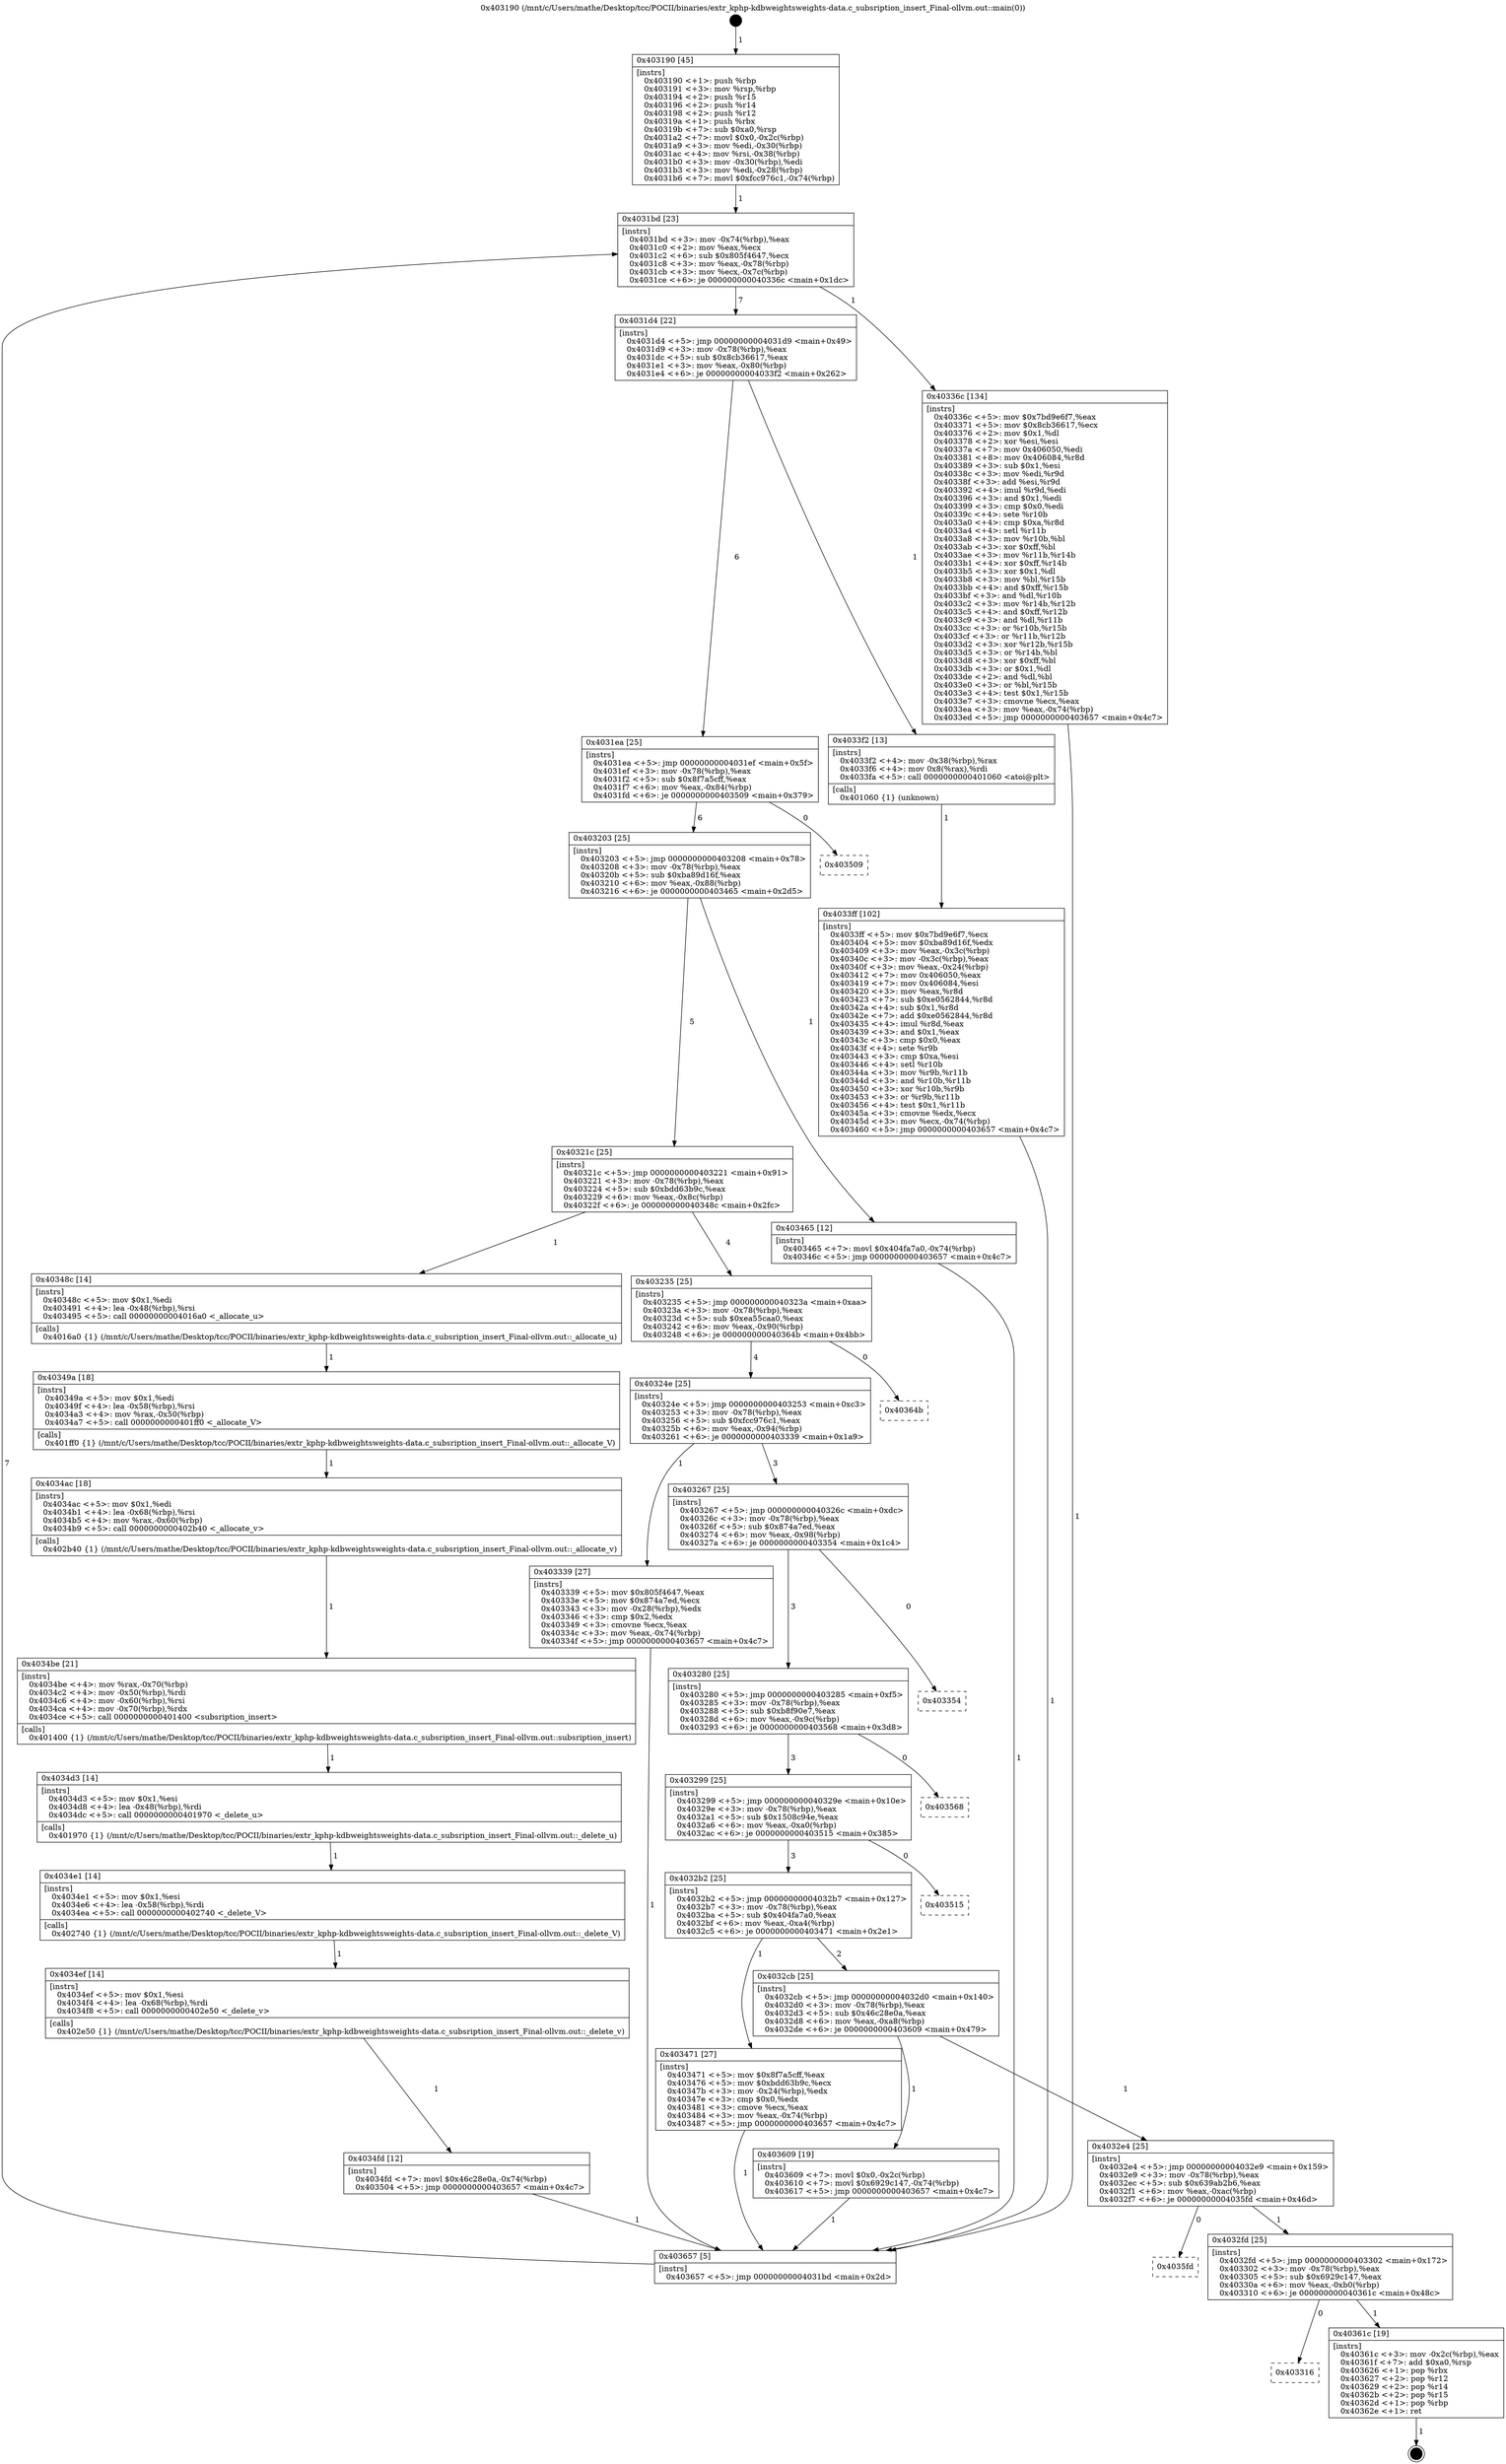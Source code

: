 digraph "0x403190" {
  label = "0x403190 (/mnt/c/Users/mathe/Desktop/tcc/POCII/binaries/extr_kphp-kdbweightsweights-data.c_subsription_insert_Final-ollvm.out::main(0))"
  labelloc = "t"
  node[shape=record]

  Entry [label="",width=0.3,height=0.3,shape=circle,fillcolor=black,style=filled]
  "0x4031bd" [label="{
     0x4031bd [23]\l
     | [instrs]\l
     &nbsp;&nbsp;0x4031bd \<+3\>: mov -0x74(%rbp),%eax\l
     &nbsp;&nbsp;0x4031c0 \<+2\>: mov %eax,%ecx\l
     &nbsp;&nbsp;0x4031c2 \<+6\>: sub $0x805f4647,%ecx\l
     &nbsp;&nbsp;0x4031c8 \<+3\>: mov %eax,-0x78(%rbp)\l
     &nbsp;&nbsp;0x4031cb \<+3\>: mov %ecx,-0x7c(%rbp)\l
     &nbsp;&nbsp;0x4031ce \<+6\>: je 000000000040336c \<main+0x1dc\>\l
  }"]
  "0x40336c" [label="{
     0x40336c [134]\l
     | [instrs]\l
     &nbsp;&nbsp;0x40336c \<+5\>: mov $0x7bd9e6f7,%eax\l
     &nbsp;&nbsp;0x403371 \<+5\>: mov $0x8cb36617,%ecx\l
     &nbsp;&nbsp;0x403376 \<+2\>: mov $0x1,%dl\l
     &nbsp;&nbsp;0x403378 \<+2\>: xor %esi,%esi\l
     &nbsp;&nbsp;0x40337a \<+7\>: mov 0x406050,%edi\l
     &nbsp;&nbsp;0x403381 \<+8\>: mov 0x406084,%r8d\l
     &nbsp;&nbsp;0x403389 \<+3\>: sub $0x1,%esi\l
     &nbsp;&nbsp;0x40338c \<+3\>: mov %edi,%r9d\l
     &nbsp;&nbsp;0x40338f \<+3\>: add %esi,%r9d\l
     &nbsp;&nbsp;0x403392 \<+4\>: imul %r9d,%edi\l
     &nbsp;&nbsp;0x403396 \<+3\>: and $0x1,%edi\l
     &nbsp;&nbsp;0x403399 \<+3\>: cmp $0x0,%edi\l
     &nbsp;&nbsp;0x40339c \<+4\>: sete %r10b\l
     &nbsp;&nbsp;0x4033a0 \<+4\>: cmp $0xa,%r8d\l
     &nbsp;&nbsp;0x4033a4 \<+4\>: setl %r11b\l
     &nbsp;&nbsp;0x4033a8 \<+3\>: mov %r10b,%bl\l
     &nbsp;&nbsp;0x4033ab \<+3\>: xor $0xff,%bl\l
     &nbsp;&nbsp;0x4033ae \<+3\>: mov %r11b,%r14b\l
     &nbsp;&nbsp;0x4033b1 \<+4\>: xor $0xff,%r14b\l
     &nbsp;&nbsp;0x4033b5 \<+3\>: xor $0x1,%dl\l
     &nbsp;&nbsp;0x4033b8 \<+3\>: mov %bl,%r15b\l
     &nbsp;&nbsp;0x4033bb \<+4\>: and $0xff,%r15b\l
     &nbsp;&nbsp;0x4033bf \<+3\>: and %dl,%r10b\l
     &nbsp;&nbsp;0x4033c2 \<+3\>: mov %r14b,%r12b\l
     &nbsp;&nbsp;0x4033c5 \<+4\>: and $0xff,%r12b\l
     &nbsp;&nbsp;0x4033c9 \<+3\>: and %dl,%r11b\l
     &nbsp;&nbsp;0x4033cc \<+3\>: or %r10b,%r15b\l
     &nbsp;&nbsp;0x4033cf \<+3\>: or %r11b,%r12b\l
     &nbsp;&nbsp;0x4033d2 \<+3\>: xor %r12b,%r15b\l
     &nbsp;&nbsp;0x4033d5 \<+3\>: or %r14b,%bl\l
     &nbsp;&nbsp;0x4033d8 \<+3\>: xor $0xff,%bl\l
     &nbsp;&nbsp;0x4033db \<+3\>: or $0x1,%dl\l
     &nbsp;&nbsp;0x4033de \<+2\>: and %dl,%bl\l
     &nbsp;&nbsp;0x4033e0 \<+3\>: or %bl,%r15b\l
     &nbsp;&nbsp;0x4033e3 \<+4\>: test $0x1,%r15b\l
     &nbsp;&nbsp;0x4033e7 \<+3\>: cmovne %ecx,%eax\l
     &nbsp;&nbsp;0x4033ea \<+3\>: mov %eax,-0x74(%rbp)\l
     &nbsp;&nbsp;0x4033ed \<+5\>: jmp 0000000000403657 \<main+0x4c7\>\l
  }"]
  "0x4031d4" [label="{
     0x4031d4 [22]\l
     | [instrs]\l
     &nbsp;&nbsp;0x4031d4 \<+5\>: jmp 00000000004031d9 \<main+0x49\>\l
     &nbsp;&nbsp;0x4031d9 \<+3\>: mov -0x78(%rbp),%eax\l
     &nbsp;&nbsp;0x4031dc \<+5\>: sub $0x8cb36617,%eax\l
     &nbsp;&nbsp;0x4031e1 \<+3\>: mov %eax,-0x80(%rbp)\l
     &nbsp;&nbsp;0x4031e4 \<+6\>: je 00000000004033f2 \<main+0x262\>\l
  }"]
  Exit [label="",width=0.3,height=0.3,shape=circle,fillcolor=black,style=filled,peripheries=2]
  "0x4033f2" [label="{
     0x4033f2 [13]\l
     | [instrs]\l
     &nbsp;&nbsp;0x4033f2 \<+4\>: mov -0x38(%rbp),%rax\l
     &nbsp;&nbsp;0x4033f6 \<+4\>: mov 0x8(%rax),%rdi\l
     &nbsp;&nbsp;0x4033fa \<+5\>: call 0000000000401060 \<atoi@plt\>\l
     | [calls]\l
     &nbsp;&nbsp;0x401060 \{1\} (unknown)\l
  }"]
  "0x4031ea" [label="{
     0x4031ea [25]\l
     | [instrs]\l
     &nbsp;&nbsp;0x4031ea \<+5\>: jmp 00000000004031ef \<main+0x5f\>\l
     &nbsp;&nbsp;0x4031ef \<+3\>: mov -0x78(%rbp),%eax\l
     &nbsp;&nbsp;0x4031f2 \<+5\>: sub $0x8f7a5cff,%eax\l
     &nbsp;&nbsp;0x4031f7 \<+6\>: mov %eax,-0x84(%rbp)\l
     &nbsp;&nbsp;0x4031fd \<+6\>: je 0000000000403509 \<main+0x379\>\l
  }"]
  "0x403316" [label="{
     0x403316\l
  }", style=dashed]
  "0x403509" [label="{
     0x403509\l
  }", style=dashed]
  "0x403203" [label="{
     0x403203 [25]\l
     | [instrs]\l
     &nbsp;&nbsp;0x403203 \<+5\>: jmp 0000000000403208 \<main+0x78\>\l
     &nbsp;&nbsp;0x403208 \<+3\>: mov -0x78(%rbp),%eax\l
     &nbsp;&nbsp;0x40320b \<+5\>: sub $0xba89d16f,%eax\l
     &nbsp;&nbsp;0x403210 \<+6\>: mov %eax,-0x88(%rbp)\l
     &nbsp;&nbsp;0x403216 \<+6\>: je 0000000000403465 \<main+0x2d5\>\l
  }"]
  "0x40361c" [label="{
     0x40361c [19]\l
     | [instrs]\l
     &nbsp;&nbsp;0x40361c \<+3\>: mov -0x2c(%rbp),%eax\l
     &nbsp;&nbsp;0x40361f \<+7\>: add $0xa0,%rsp\l
     &nbsp;&nbsp;0x403626 \<+1\>: pop %rbx\l
     &nbsp;&nbsp;0x403627 \<+2\>: pop %r12\l
     &nbsp;&nbsp;0x403629 \<+2\>: pop %r14\l
     &nbsp;&nbsp;0x40362b \<+2\>: pop %r15\l
     &nbsp;&nbsp;0x40362d \<+1\>: pop %rbp\l
     &nbsp;&nbsp;0x40362e \<+1\>: ret\l
  }"]
  "0x403465" [label="{
     0x403465 [12]\l
     | [instrs]\l
     &nbsp;&nbsp;0x403465 \<+7\>: movl $0x404fa7a0,-0x74(%rbp)\l
     &nbsp;&nbsp;0x40346c \<+5\>: jmp 0000000000403657 \<main+0x4c7\>\l
  }"]
  "0x40321c" [label="{
     0x40321c [25]\l
     | [instrs]\l
     &nbsp;&nbsp;0x40321c \<+5\>: jmp 0000000000403221 \<main+0x91\>\l
     &nbsp;&nbsp;0x403221 \<+3\>: mov -0x78(%rbp),%eax\l
     &nbsp;&nbsp;0x403224 \<+5\>: sub $0xbdd63b9c,%eax\l
     &nbsp;&nbsp;0x403229 \<+6\>: mov %eax,-0x8c(%rbp)\l
     &nbsp;&nbsp;0x40322f \<+6\>: je 000000000040348c \<main+0x2fc\>\l
  }"]
  "0x4032fd" [label="{
     0x4032fd [25]\l
     | [instrs]\l
     &nbsp;&nbsp;0x4032fd \<+5\>: jmp 0000000000403302 \<main+0x172\>\l
     &nbsp;&nbsp;0x403302 \<+3\>: mov -0x78(%rbp),%eax\l
     &nbsp;&nbsp;0x403305 \<+5\>: sub $0x6929c147,%eax\l
     &nbsp;&nbsp;0x40330a \<+6\>: mov %eax,-0xb0(%rbp)\l
     &nbsp;&nbsp;0x403310 \<+6\>: je 000000000040361c \<main+0x48c\>\l
  }"]
  "0x40348c" [label="{
     0x40348c [14]\l
     | [instrs]\l
     &nbsp;&nbsp;0x40348c \<+5\>: mov $0x1,%edi\l
     &nbsp;&nbsp;0x403491 \<+4\>: lea -0x48(%rbp),%rsi\l
     &nbsp;&nbsp;0x403495 \<+5\>: call 00000000004016a0 \<_allocate_u\>\l
     | [calls]\l
     &nbsp;&nbsp;0x4016a0 \{1\} (/mnt/c/Users/mathe/Desktop/tcc/POCII/binaries/extr_kphp-kdbweightsweights-data.c_subsription_insert_Final-ollvm.out::_allocate_u)\l
  }"]
  "0x403235" [label="{
     0x403235 [25]\l
     | [instrs]\l
     &nbsp;&nbsp;0x403235 \<+5\>: jmp 000000000040323a \<main+0xaa\>\l
     &nbsp;&nbsp;0x40323a \<+3\>: mov -0x78(%rbp),%eax\l
     &nbsp;&nbsp;0x40323d \<+5\>: sub $0xea55caa0,%eax\l
     &nbsp;&nbsp;0x403242 \<+6\>: mov %eax,-0x90(%rbp)\l
     &nbsp;&nbsp;0x403248 \<+6\>: je 000000000040364b \<main+0x4bb\>\l
  }"]
  "0x4035fd" [label="{
     0x4035fd\l
  }", style=dashed]
  "0x40364b" [label="{
     0x40364b\l
  }", style=dashed]
  "0x40324e" [label="{
     0x40324e [25]\l
     | [instrs]\l
     &nbsp;&nbsp;0x40324e \<+5\>: jmp 0000000000403253 \<main+0xc3\>\l
     &nbsp;&nbsp;0x403253 \<+3\>: mov -0x78(%rbp),%eax\l
     &nbsp;&nbsp;0x403256 \<+5\>: sub $0xfcc976c1,%eax\l
     &nbsp;&nbsp;0x40325b \<+6\>: mov %eax,-0x94(%rbp)\l
     &nbsp;&nbsp;0x403261 \<+6\>: je 0000000000403339 \<main+0x1a9\>\l
  }"]
  "0x4032e4" [label="{
     0x4032e4 [25]\l
     | [instrs]\l
     &nbsp;&nbsp;0x4032e4 \<+5\>: jmp 00000000004032e9 \<main+0x159\>\l
     &nbsp;&nbsp;0x4032e9 \<+3\>: mov -0x78(%rbp),%eax\l
     &nbsp;&nbsp;0x4032ec \<+5\>: sub $0x639ab2b6,%eax\l
     &nbsp;&nbsp;0x4032f1 \<+6\>: mov %eax,-0xac(%rbp)\l
     &nbsp;&nbsp;0x4032f7 \<+6\>: je 00000000004035fd \<main+0x46d\>\l
  }"]
  "0x403339" [label="{
     0x403339 [27]\l
     | [instrs]\l
     &nbsp;&nbsp;0x403339 \<+5\>: mov $0x805f4647,%eax\l
     &nbsp;&nbsp;0x40333e \<+5\>: mov $0x874a7ed,%ecx\l
     &nbsp;&nbsp;0x403343 \<+3\>: mov -0x28(%rbp),%edx\l
     &nbsp;&nbsp;0x403346 \<+3\>: cmp $0x2,%edx\l
     &nbsp;&nbsp;0x403349 \<+3\>: cmovne %ecx,%eax\l
     &nbsp;&nbsp;0x40334c \<+3\>: mov %eax,-0x74(%rbp)\l
     &nbsp;&nbsp;0x40334f \<+5\>: jmp 0000000000403657 \<main+0x4c7\>\l
  }"]
  "0x403267" [label="{
     0x403267 [25]\l
     | [instrs]\l
     &nbsp;&nbsp;0x403267 \<+5\>: jmp 000000000040326c \<main+0xdc\>\l
     &nbsp;&nbsp;0x40326c \<+3\>: mov -0x78(%rbp),%eax\l
     &nbsp;&nbsp;0x40326f \<+5\>: sub $0x874a7ed,%eax\l
     &nbsp;&nbsp;0x403274 \<+6\>: mov %eax,-0x98(%rbp)\l
     &nbsp;&nbsp;0x40327a \<+6\>: je 0000000000403354 \<main+0x1c4\>\l
  }"]
  "0x403657" [label="{
     0x403657 [5]\l
     | [instrs]\l
     &nbsp;&nbsp;0x403657 \<+5\>: jmp 00000000004031bd \<main+0x2d\>\l
  }"]
  "0x403190" [label="{
     0x403190 [45]\l
     | [instrs]\l
     &nbsp;&nbsp;0x403190 \<+1\>: push %rbp\l
     &nbsp;&nbsp;0x403191 \<+3\>: mov %rsp,%rbp\l
     &nbsp;&nbsp;0x403194 \<+2\>: push %r15\l
     &nbsp;&nbsp;0x403196 \<+2\>: push %r14\l
     &nbsp;&nbsp;0x403198 \<+2\>: push %r12\l
     &nbsp;&nbsp;0x40319a \<+1\>: push %rbx\l
     &nbsp;&nbsp;0x40319b \<+7\>: sub $0xa0,%rsp\l
     &nbsp;&nbsp;0x4031a2 \<+7\>: movl $0x0,-0x2c(%rbp)\l
     &nbsp;&nbsp;0x4031a9 \<+3\>: mov %edi,-0x30(%rbp)\l
     &nbsp;&nbsp;0x4031ac \<+4\>: mov %rsi,-0x38(%rbp)\l
     &nbsp;&nbsp;0x4031b0 \<+3\>: mov -0x30(%rbp),%edi\l
     &nbsp;&nbsp;0x4031b3 \<+3\>: mov %edi,-0x28(%rbp)\l
     &nbsp;&nbsp;0x4031b6 \<+7\>: movl $0xfcc976c1,-0x74(%rbp)\l
  }"]
  "0x4033ff" [label="{
     0x4033ff [102]\l
     | [instrs]\l
     &nbsp;&nbsp;0x4033ff \<+5\>: mov $0x7bd9e6f7,%ecx\l
     &nbsp;&nbsp;0x403404 \<+5\>: mov $0xba89d16f,%edx\l
     &nbsp;&nbsp;0x403409 \<+3\>: mov %eax,-0x3c(%rbp)\l
     &nbsp;&nbsp;0x40340c \<+3\>: mov -0x3c(%rbp),%eax\l
     &nbsp;&nbsp;0x40340f \<+3\>: mov %eax,-0x24(%rbp)\l
     &nbsp;&nbsp;0x403412 \<+7\>: mov 0x406050,%eax\l
     &nbsp;&nbsp;0x403419 \<+7\>: mov 0x406084,%esi\l
     &nbsp;&nbsp;0x403420 \<+3\>: mov %eax,%r8d\l
     &nbsp;&nbsp;0x403423 \<+7\>: sub $0xe0562844,%r8d\l
     &nbsp;&nbsp;0x40342a \<+4\>: sub $0x1,%r8d\l
     &nbsp;&nbsp;0x40342e \<+7\>: add $0xe0562844,%r8d\l
     &nbsp;&nbsp;0x403435 \<+4\>: imul %r8d,%eax\l
     &nbsp;&nbsp;0x403439 \<+3\>: and $0x1,%eax\l
     &nbsp;&nbsp;0x40343c \<+3\>: cmp $0x0,%eax\l
     &nbsp;&nbsp;0x40343f \<+4\>: sete %r9b\l
     &nbsp;&nbsp;0x403443 \<+3\>: cmp $0xa,%esi\l
     &nbsp;&nbsp;0x403446 \<+4\>: setl %r10b\l
     &nbsp;&nbsp;0x40344a \<+3\>: mov %r9b,%r11b\l
     &nbsp;&nbsp;0x40344d \<+3\>: and %r10b,%r11b\l
     &nbsp;&nbsp;0x403450 \<+3\>: xor %r10b,%r9b\l
     &nbsp;&nbsp;0x403453 \<+3\>: or %r9b,%r11b\l
     &nbsp;&nbsp;0x403456 \<+4\>: test $0x1,%r11b\l
     &nbsp;&nbsp;0x40345a \<+3\>: cmovne %edx,%ecx\l
     &nbsp;&nbsp;0x40345d \<+3\>: mov %ecx,-0x74(%rbp)\l
     &nbsp;&nbsp;0x403460 \<+5\>: jmp 0000000000403657 \<main+0x4c7\>\l
  }"]
  "0x403609" [label="{
     0x403609 [19]\l
     | [instrs]\l
     &nbsp;&nbsp;0x403609 \<+7\>: movl $0x0,-0x2c(%rbp)\l
     &nbsp;&nbsp;0x403610 \<+7\>: movl $0x6929c147,-0x74(%rbp)\l
     &nbsp;&nbsp;0x403617 \<+5\>: jmp 0000000000403657 \<main+0x4c7\>\l
  }"]
  "0x403354" [label="{
     0x403354\l
  }", style=dashed]
  "0x403280" [label="{
     0x403280 [25]\l
     | [instrs]\l
     &nbsp;&nbsp;0x403280 \<+5\>: jmp 0000000000403285 \<main+0xf5\>\l
     &nbsp;&nbsp;0x403285 \<+3\>: mov -0x78(%rbp),%eax\l
     &nbsp;&nbsp;0x403288 \<+5\>: sub $0xb8f90e7,%eax\l
     &nbsp;&nbsp;0x40328d \<+6\>: mov %eax,-0x9c(%rbp)\l
     &nbsp;&nbsp;0x403293 \<+6\>: je 0000000000403568 \<main+0x3d8\>\l
  }"]
  "0x4034fd" [label="{
     0x4034fd [12]\l
     | [instrs]\l
     &nbsp;&nbsp;0x4034fd \<+7\>: movl $0x46c28e0a,-0x74(%rbp)\l
     &nbsp;&nbsp;0x403504 \<+5\>: jmp 0000000000403657 \<main+0x4c7\>\l
  }"]
  "0x403568" [label="{
     0x403568\l
  }", style=dashed]
  "0x403299" [label="{
     0x403299 [25]\l
     | [instrs]\l
     &nbsp;&nbsp;0x403299 \<+5\>: jmp 000000000040329e \<main+0x10e\>\l
     &nbsp;&nbsp;0x40329e \<+3\>: mov -0x78(%rbp),%eax\l
     &nbsp;&nbsp;0x4032a1 \<+5\>: sub $0x1508c94e,%eax\l
     &nbsp;&nbsp;0x4032a6 \<+6\>: mov %eax,-0xa0(%rbp)\l
     &nbsp;&nbsp;0x4032ac \<+6\>: je 0000000000403515 \<main+0x385\>\l
  }"]
  "0x4034ef" [label="{
     0x4034ef [14]\l
     | [instrs]\l
     &nbsp;&nbsp;0x4034ef \<+5\>: mov $0x1,%esi\l
     &nbsp;&nbsp;0x4034f4 \<+4\>: lea -0x68(%rbp),%rdi\l
     &nbsp;&nbsp;0x4034f8 \<+5\>: call 0000000000402e50 \<_delete_v\>\l
     | [calls]\l
     &nbsp;&nbsp;0x402e50 \{1\} (/mnt/c/Users/mathe/Desktop/tcc/POCII/binaries/extr_kphp-kdbweightsweights-data.c_subsription_insert_Final-ollvm.out::_delete_v)\l
  }"]
  "0x403515" [label="{
     0x403515\l
  }", style=dashed]
  "0x4032b2" [label="{
     0x4032b2 [25]\l
     | [instrs]\l
     &nbsp;&nbsp;0x4032b2 \<+5\>: jmp 00000000004032b7 \<main+0x127\>\l
     &nbsp;&nbsp;0x4032b7 \<+3\>: mov -0x78(%rbp),%eax\l
     &nbsp;&nbsp;0x4032ba \<+5\>: sub $0x404fa7a0,%eax\l
     &nbsp;&nbsp;0x4032bf \<+6\>: mov %eax,-0xa4(%rbp)\l
     &nbsp;&nbsp;0x4032c5 \<+6\>: je 0000000000403471 \<main+0x2e1\>\l
  }"]
  "0x4034e1" [label="{
     0x4034e1 [14]\l
     | [instrs]\l
     &nbsp;&nbsp;0x4034e1 \<+5\>: mov $0x1,%esi\l
     &nbsp;&nbsp;0x4034e6 \<+4\>: lea -0x58(%rbp),%rdi\l
     &nbsp;&nbsp;0x4034ea \<+5\>: call 0000000000402740 \<_delete_V\>\l
     | [calls]\l
     &nbsp;&nbsp;0x402740 \{1\} (/mnt/c/Users/mathe/Desktop/tcc/POCII/binaries/extr_kphp-kdbweightsweights-data.c_subsription_insert_Final-ollvm.out::_delete_V)\l
  }"]
  "0x403471" [label="{
     0x403471 [27]\l
     | [instrs]\l
     &nbsp;&nbsp;0x403471 \<+5\>: mov $0x8f7a5cff,%eax\l
     &nbsp;&nbsp;0x403476 \<+5\>: mov $0xbdd63b9c,%ecx\l
     &nbsp;&nbsp;0x40347b \<+3\>: mov -0x24(%rbp),%edx\l
     &nbsp;&nbsp;0x40347e \<+3\>: cmp $0x0,%edx\l
     &nbsp;&nbsp;0x403481 \<+3\>: cmove %ecx,%eax\l
     &nbsp;&nbsp;0x403484 \<+3\>: mov %eax,-0x74(%rbp)\l
     &nbsp;&nbsp;0x403487 \<+5\>: jmp 0000000000403657 \<main+0x4c7\>\l
  }"]
  "0x4032cb" [label="{
     0x4032cb [25]\l
     | [instrs]\l
     &nbsp;&nbsp;0x4032cb \<+5\>: jmp 00000000004032d0 \<main+0x140\>\l
     &nbsp;&nbsp;0x4032d0 \<+3\>: mov -0x78(%rbp),%eax\l
     &nbsp;&nbsp;0x4032d3 \<+5\>: sub $0x46c28e0a,%eax\l
     &nbsp;&nbsp;0x4032d8 \<+6\>: mov %eax,-0xa8(%rbp)\l
     &nbsp;&nbsp;0x4032de \<+6\>: je 0000000000403609 \<main+0x479\>\l
  }"]
  "0x40349a" [label="{
     0x40349a [18]\l
     | [instrs]\l
     &nbsp;&nbsp;0x40349a \<+5\>: mov $0x1,%edi\l
     &nbsp;&nbsp;0x40349f \<+4\>: lea -0x58(%rbp),%rsi\l
     &nbsp;&nbsp;0x4034a3 \<+4\>: mov %rax,-0x50(%rbp)\l
     &nbsp;&nbsp;0x4034a7 \<+5\>: call 0000000000401ff0 \<_allocate_V\>\l
     | [calls]\l
     &nbsp;&nbsp;0x401ff0 \{1\} (/mnt/c/Users/mathe/Desktop/tcc/POCII/binaries/extr_kphp-kdbweightsweights-data.c_subsription_insert_Final-ollvm.out::_allocate_V)\l
  }"]
  "0x4034ac" [label="{
     0x4034ac [18]\l
     | [instrs]\l
     &nbsp;&nbsp;0x4034ac \<+5\>: mov $0x1,%edi\l
     &nbsp;&nbsp;0x4034b1 \<+4\>: lea -0x68(%rbp),%rsi\l
     &nbsp;&nbsp;0x4034b5 \<+4\>: mov %rax,-0x60(%rbp)\l
     &nbsp;&nbsp;0x4034b9 \<+5\>: call 0000000000402b40 \<_allocate_v\>\l
     | [calls]\l
     &nbsp;&nbsp;0x402b40 \{1\} (/mnt/c/Users/mathe/Desktop/tcc/POCII/binaries/extr_kphp-kdbweightsweights-data.c_subsription_insert_Final-ollvm.out::_allocate_v)\l
  }"]
  "0x4034be" [label="{
     0x4034be [21]\l
     | [instrs]\l
     &nbsp;&nbsp;0x4034be \<+4\>: mov %rax,-0x70(%rbp)\l
     &nbsp;&nbsp;0x4034c2 \<+4\>: mov -0x50(%rbp),%rdi\l
     &nbsp;&nbsp;0x4034c6 \<+4\>: mov -0x60(%rbp),%rsi\l
     &nbsp;&nbsp;0x4034ca \<+4\>: mov -0x70(%rbp),%rdx\l
     &nbsp;&nbsp;0x4034ce \<+5\>: call 0000000000401400 \<subsription_insert\>\l
     | [calls]\l
     &nbsp;&nbsp;0x401400 \{1\} (/mnt/c/Users/mathe/Desktop/tcc/POCII/binaries/extr_kphp-kdbweightsweights-data.c_subsription_insert_Final-ollvm.out::subsription_insert)\l
  }"]
  "0x4034d3" [label="{
     0x4034d3 [14]\l
     | [instrs]\l
     &nbsp;&nbsp;0x4034d3 \<+5\>: mov $0x1,%esi\l
     &nbsp;&nbsp;0x4034d8 \<+4\>: lea -0x48(%rbp),%rdi\l
     &nbsp;&nbsp;0x4034dc \<+5\>: call 0000000000401970 \<_delete_u\>\l
     | [calls]\l
     &nbsp;&nbsp;0x401970 \{1\} (/mnt/c/Users/mathe/Desktop/tcc/POCII/binaries/extr_kphp-kdbweightsweights-data.c_subsription_insert_Final-ollvm.out::_delete_u)\l
  }"]
  Entry -> "0x403190" [label=" 1"]
  "0x4031bd" -> "0x40336c" [label=" 1"]
  "0x4031bd" -> "0x4031d4" [label=" 7"]
  "0x40361c" -> Exit [label=" 1"]
  "0x4031d4" -> "0x4033f2" [label=" 1"]
  "0x4031d4" -> "0x4031ea" [label=" 6"]
  "0x4032fd" -> "0x403316" [label=" 0"]
  "0x4031ea" -> "0x403509" [label=" 0"]
  "0x4031ea" -> "0x403203" [label=" 6"]
  "0x4032fd" -> "0x40361c" [label=" 1"]
  "0x403203" -> "0x403465" [label=" 1"]
  "0x403203" -> "0x40321c" [label=" 5"]
  "0x4032e4" -> "0x4032fd" [label=" 1"]
  "0x40321c" -> "0x40348c" [label=" 1"]
  "0x40321c" -> "0x403235" [label=" 4"]
  "0x4032e4" -> "0x4035fd" [label=" 0"]
  "0x403235" -> "0x40364b" [label=" 0"]
  "0x403235" -> "0x40324e" [label=" 4"]
  "0x403609" -> "0x403657" [label=" 1"]
  "0x40324e" -> "0x403339" [label=" 1"]
  "0x40324e" -> "0x403267" [label=" 3"]
  "0x403339" -> "0x403657" [label=" 1"]
  "0x403190" -> "0x4031bd" [label=" 1"]
  "0x403657" -> "0x4031bd" [label=" 7"]
  "0x40336c" -> "0x403657" [label=" 1"]
  "0x4033f2" -> "0x4033ff" [label=" 1"]
  "0x4033ff" -> "0x403657" [label=" 1"]
  "0x403465" -> "0x403657" [label=" 1"]
  "0x4032cb" -> "0x4032e4" [label=" 1"]
  "0x403267" -> "0x403354" [label=" 0"]
  "0x403267" -> "0x403280" [label=" 3"]
  "0x4032cb" -> "0x403609" [label=" 1"]
  "0x403280" -> "0x403568" [label=" 0"]
  "0x403280" -> "0x403299" [label=" 3"]
  "0x4034fd" -> "0x403657" [label=" 1"]
  "0x403299" -> "0x403515" [label=" 0"]
  "0x403299" -> "0x4032b2" [label=" 3"]
  "0x4034ef" -> "0x4034fd" [label=" 1"]
  "0x4032b2" -> "0x403471" [label=" 1"]
  "0x4032b2" -> "0x4032cb" [label=" 2"]
  "0x403471" -> "0x403657" [label=" 1"]
  "0x40348c" -> "0x40349a" [label=" 1"]
  "0x40349a" -> "0x4034ac" [label=" 1"]
  "0x4034ac" -> "0x4034be" [label=" 1"]
  "0x4034be" -> "0x4034d3" [label=" 1"]
  "0x4034d3" -> "0x4034e1" [label=" 1"]
  "0x4034e1" -> "0x4034ef" [label=" 1"]
}

